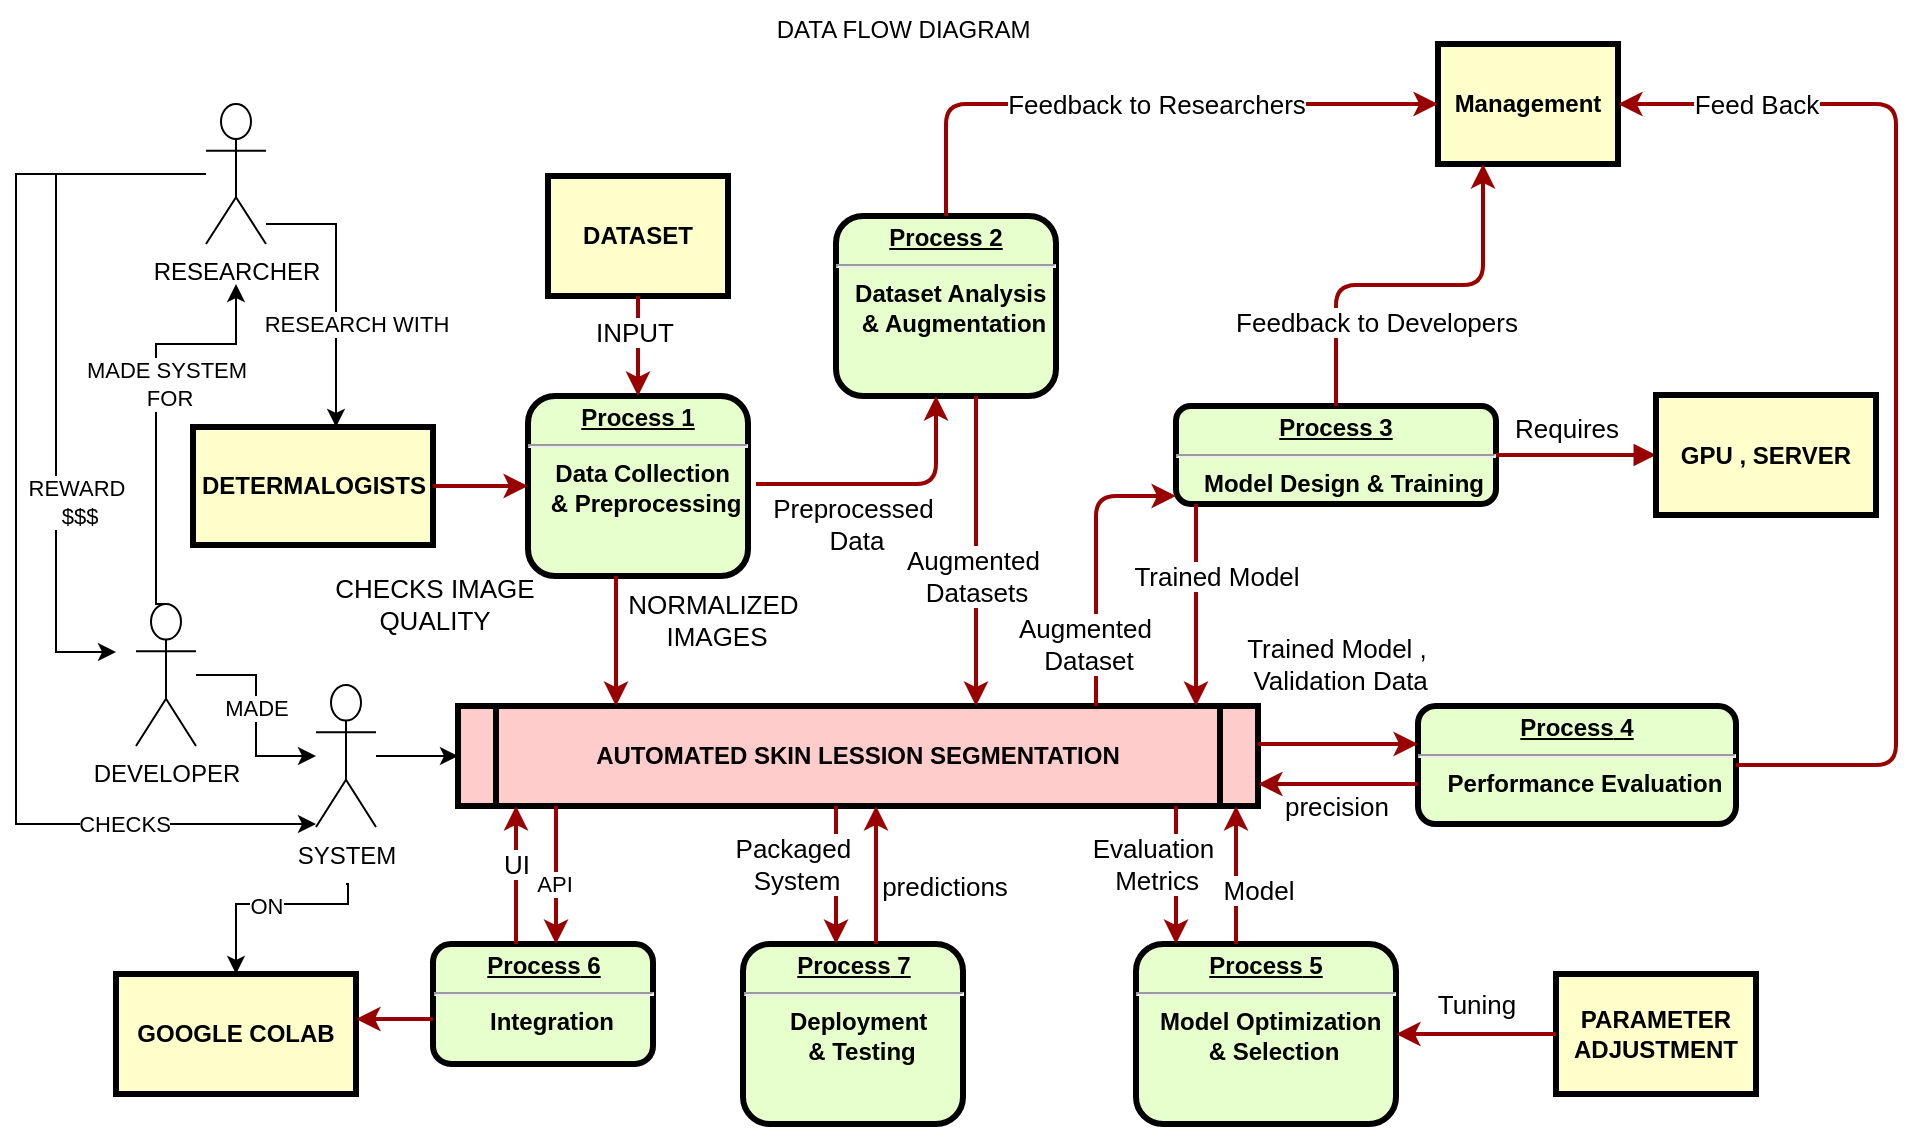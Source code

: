 <mxfile version="27.0.9">
  <diagram name="Page-1" id="c7558073-3199-34d8-9f00-42111426c3f3">
    <mxGraphModel dx="2077" dy="562" grid="1" gridSize="10" guides="1" tooltips="1" connect="1" arrows="1" fold="1" page="1" pageScale="1" pageWidth="826" pageHeight="1169" background="none" math="0" shadow="0">
      <root>
        <mxCell id="0" />
        <mxCell id="1" parent="0" />
        <mxCell id="2" value="&lt;p style=&quot;margin: 0px; margin-top: 4px; text-align: center; text-decoration: underline;&quot;&gt;&lt;strong&gt;Process 1&lt;br&gt;&lt;/strong&gt;&lt;/p&gt;&lt;hr&gt;&lt;p style=&quot;margin: 0px; margin-left: 8px;&quot;&gt;Data Collection&amp;nbsp;&lt;/p&gt;&lt;p style=&quot;margin: 0px; margin-left: 8px;&quot;&gt;&amp;amp; Preprocessing&lt;/p&gt;" style="verticalAlign=middle;align=center;overflow=fill;fontSize=12;fontFamily=Helvetica;html=1;rounded=1;fontStyle=1;strokeWidth=3;fillColor=#E6FFCC" parent="1" vertex="1">
          <mxGeometry x="236" y="236" width="110" height="90" as="geometry" />
        </mxCell>
        <mxCell id="3" value="DATASET" style="whiteSpace=wrap;align=center;verticalAlign=middle;fontStyle=1;strokeWidth=3;fillColor=#FFFFCC" parent="1" vertex="1">
          <mxGeometry x="246" y="126" width="90" height="60" as="geometry" />
        </mxCell>
        <mxCell id="4" value="DETERMALOGISTS" style="whiteSpace=wrap;align=center;verticalAlign=middle;fontStyle=1;strokeWidth=3;fillColor=#FFFFCC" parent="1" vertex="1">
          <mxGeometry x="68.5" y="251.5" width="120" height="59" as="geometry" />
        </mxCell>
        <mxCell id="5" value="AUTOMATED SKIN LESSION SEGMENTATION" style="shape=process;whiteSpace=wrap;align=center;verticalAlign=middle;size=0.048;fontStyle=1;strokeWidth=3;fillColor=#FFCCCC" parent="1" vertex="1">
          <mxGeometry x="201.0" y="391" width="400" height="50" as="geometry" />
        </mxCell>
        <mxCell id="6" value="&lt;p style=&quot;margin: 0px; margin-top: 4px; text-align: center; text-decoration: underline;&quot;&gt;&lt;strong&gt;Process 2&lt;br&gt;&lt;/strong&gt;&lt;/p&gt;&lt;hr&gt;&lt;p style=&quot;margin: 0px; margin-left: 8px;&quot;&gt;Dataset Analysis&amp;nbsp;&lt;/p&gt;&lt;p style=&quot;margin: 0px; margin-left: 8px;&quot;&gt;&amp;amp; Augmentation&lt;/p&gt;" style="verticalAlign=middle;align=center;overflow=fill;fontSize=12;fontFamily=Helvetica;html=1;rounded=1;fontStyle=1;strokeWidth=3;fillColor=#E6FFCC" parent="1" vertex="1">
          <mxGeometry x="390" y="146" width="110" height="90" as="geometry" />
        </mxCell>
        <mxCell id="7" value="&lt;p style=&quot;margin: 0px; margin-top: 4px; text-align: center; text-decoration: underline;&quot;&gt;&lt;strong&gt;&lt;strong&gt;Process&lt;/strong&gt;&amp;nbsp;4&lt;br&gt;&lt;/strong&gt;&lt;/p&gt;&lt;hr&gt;&lt;p style=&quot;margin: 0px; margin-left: 8px;&quot;&gt;Performance Evaluation&lt;/p&gt;" style="verticalAlign=middle;align=center;overflow=fill;fontSize=12;fontFamily=Helvetica;html=1;rounded=1;fontStyle=1;strokeWidth=3;fillColor=#E6FFCC" parent="1" vertex="1">
          <mxGeometry x="681" y="391" width="159" height="59" as="geometry" />
        </mxCell>
        <mxCell id="8" value="&lt;p style=&quot;margin: 0px; margin-top: 4px; text-align: center; text-decoration: underline;&quot;&gt;&lt;strong&gt;&lt;strong&gt;Process&lt;/strong&gt;&amp;nbsp;3&lt;/strong&gt;&lt;/p&gt;&lt;hr&gt;&lt;p style=&quot;margin: 0px; margin-left: 8px;&quot;&gt;Model Design &amp;amp; Training&lt;/p&gt;" style="verticalAlign=middle;align=center;overflow=fill;fontSize=12;fontFamily=Helvetica;html=1;rounded=1;fontStyle=1;strokeWidth=3;fillColor=#E6FFCC" parent="1" vertex="1">
          <mxGeometry x="560" y="241" width="160" height="49" as="geometry" />
        </mxCell>
        <mxCell id="9" value="&lt;p style=&quot;margin: 0px; margin-top: 4px; text-align: center; text-decoration: underline;&quot;&gt;&lt;strong&gt;&lt;strong&gt;Process&lt;/strong&gt; 5&lt;br&gt;&lt;/strong&gt;&lt;/p&gt;&lt;hr&gt;&lt;p style=&quot;margin: 0px; margin-left: 8px;&quot;&gt;Model Optimization&amp;nbsp;&lt;/p&gt;&lt;p style=&quot;margin: 0px; margin-left: 8px;&quot;&gt;&amp;amp; Selection&lt;/p&gt;" style="verticalAlign=middle;align=center;overflow=fill;fontSize=12;fontFamily=Helvetica;html=1;rounded=1;fontStyle=1;strokeWidth=3;fillColor=#E6FFCC" parent="1" vertex="1">
          <mxGeometry x="540" y="510" width="130" height="90" as="geometry" />
        </mxCell>
        <mxCell id="10" value="&lt;p style=&quot;margin: 0px; margin-top: 4px; text-align: center; text-decoration: underline;&quot;&gt;&lt;strong&gt;&lt;strong&gt;Process&lt;/strong&gt; 6&lt;br&gt;&lt;/strong&gt;&lt;/p&gt;&lt;hr&gt;&lt;p style=&quot;margin: 0px; margin-left: 8px;&quot;&gt;Integration&lt;/p&gt;" style="verticalAlign=middle;align=center;overflow=fill;fontSize=12;fontFamily=Helvetica;html=1;rounded=1;fontStyle=1;strokeWidth=3;fillColor=#E6FFCC" parent="1" vertex="1">
          <mxGeometry x="188.5" y="510" width="110" height="60" as="geometry" />
        </mxCell>
        <mxCell id="12" value="Management" style="whiteSpace=wrap;align=center;verticalAlign=middle;fontStyle=1;strokeWidth=3;fillColor=#FFFFCC" parent="1" vertex="1">
          <mxGeometry x="691" y="60.0" width="90" height="60" as="geometry" />
        </mxCell>
        <mxCell id="14" value="GOOGLE COLAB" style="whiteSpace=wrap;align=center;verticalAlign=middle;fontStyle=1;strokeWidth=3;fillColor=#FFFFCC" parent="1" vertex="1">
          <mxGeometry x="30" y="525" width="120" height="60" as="geometry" />
        </mxCell>
        <mxCell id="15" value="PARAMETER&#xa;ADJUSTMENT" style="whiteSpace=wrap;align=center;verticalAlign=middle;fontStyle=1;strokeWidth=3;fillColor=#FFFFCC" parent="1" vertex="1">
          <mxGeometry x="750" y="525" width="100" height="60" as="geometry" />
        </mxCell>
        <mxCell id="36" value="" style="edgeStyle=none;noEdgeStyle=1;strokeColor=#990000;strokeWidth=2" parent="1" source="3" target="2" edge="1">
          <mxGeometry width="100" height="100" relative="1" as="geometry">
            <mxPoint x="20" y="250" as="sourcePoint" />
            <mxPoint x="120" y="150" as="targetPoint" />
          </mxGeometry>
        </mxCell>
        <mxCell id="aRvCxM4vxno5nXq38fl0-96" value="INPUT" style="edgeLabel;html=1;align=center;verticalAlign=middle;resizable=0;points=[];fontSize=13;" vertex="1" connectable="0" parent="36">
          <mxGeometry x="-0.28" y="-2" relative="1" as="geometry">
            <mxPoint as="offset" />
          </mxGeometry>
        </mxCell>
        <mxCell id="37" value="" style="edgeStyle=none;noEdgeStyle=1;strokeColor=#990000;strokeWidth=2" parent="1" source="4" target="2" edge="1">
          <mxGeometry width="100" height="100" relative="1" as="geometry">
            <mxPoint x="280" y="190" as="sourcePoint" />
            <mxPoint x="380" y="90" as="targetPoint" />
          </mxGeometry>
        </mxCell>
        <mxCell id="aRvCxM4vxno5nXq38fl0-98" value="CHECKS IMAGE&lt;div&gt;QUALITY&lt;/div&gt;" style="edgeLabel;html=1;align=center;verticalAlign=middle;resizable=0;points=[];fontSize=13;" vertex="1" connectable="0" parent="37">
          <mxGeometry x="-0.25" relative="1" as="geometry">
            <mxPoint x="-18" y="59" as="offset" />
          </mxGeometry>
        </mxCell>
        <mxCell id="11" value="&lt;p style=&quot;margin: 0px; margin-top: 4px; text-align: center; text-decoration: underline;&quot;&gt;&lt;strong&gt;&lt;strong&gt;Process&lt;/strong&gt; 7&lt;br&gt;&lt;/strong&gt;&lt;/p&gt;&lt;hr&gt;&lt;p style=&quot;margin: 0px; margin-left: 8px;&quot;&gt;Deployment&amp;nbsp;&lt;/p&gt;&lt;p style=&quot;margin: 0px; margin-left: 8px;&quot;&gt;&amp;amp; Testing&lt;/p&gt;" style="verticalAlign=middle;align=center;overflow=fill;fontSize=12;fontFamily=Helvetica;html=1;rounded=1;fontStyle=1;strokeWidth=3;fillColor=#E6FFCC" parent="1" vertex="1">
          <mxGeometry x="343.5" y="510" width="110" height="90" as="geometry" />
        </mxCell>
        <mxCell id="56" value="" style="edgeStyle=elbowEdgeStyle;elbow=horizontal;strokeColor=#990000;strokeWidth=2" parent="1" source="2" target="5" edge="1">
          <mxGeometry width="100" height="100" relative="1" as="geometry">
            <mxPoint x="50" y="500" as="sourcePoint" />
            <mxPoint x="150" y="400" as="targetPoint" />
            <Array as="points">
              <mxPoint x="280" y="360" />
            </Array>
          </mxGeometry>
        </mxCell>
        <mxCell id="aRvCxM4vxno5nXq38fl0-97" value="NORMALIZED&amp;nbsp;&lt;div&gt;IMAGES&lt;/div&gt;" style="edgeLabel;html=1;align=center;verticalAlign=middle;resizable=0;points=[];fontSize=13;" vertex="1" connectable="0" parent="56">
          <mxGeometry x="-0.323" y="-1" relative="1" as="geometry">
            <mxPoint x="51" as="offset" />
          </mxGeometry>
        </mxCell>
        <mxCell id="58" value="" style="edgeStyle=elbowEdgeStyle;elbow=horizontal;strokeColor=#990000;strokeWidth=2" parent="1" target="6" edge="1">
          <mxGeometry width="100" height="100" relative="1" as="geometry">
            <mxPoint x="350" y="280" as="sourcePoint" />
            <mxPoint x="480" y="270" as="targetPoint" />
            <Array as="points">
              <mxPoint x="440" y="310" />
            </Array>
          </mxGeometry>
        </mxCell>
        <mxCell id="aRvCxM4vxno5nXq38fl0-99" value="Preprocessed&amp;nbsp;&lt;div&gt;Data&lt;/div&gt;" style="edgeLabel;html=1;align=center;verticalAlign=middle;resizable=0;points=[];fontSize=13;" vertex="1" connectable="0" parent="58">
          <mxGeometry x="0.2" y="2" relative="1" as="geometry">
            <mxPoint x="-31" y="22" as="offset" />
          </mxGeometry>
        </mxCell>
        <mxCell id="59" value="" style="edgeStyle=elbowEdgeStyle;elbow=horizontal;strokeColor=#990000;strokeWidth=2" parent="1" source="6" target="5" edge="1">
          <mxGeometry width="100" height="100" relative="1" as="geometry">
            <mxPoint x="350" y="370" as="sourcePoint" />
            <mxPoint x="450" y="270" as="targetPoint" />
            <Array as="points">
              <mxPoint x="460" y="320" />
            </Array>
          </mxGeometry>
        </mxCell>
        <mxCell id="aRvCxM4vxno5nXq38fl0-101" value="Augmented&amp;nbsp;&lt;div&gt;Datasets&lt;/div&gt;" style="edgeLabel;html=1;align=center;verticalAlign=middle;resizable=0;points=[];fontSize=13;" vertex="1" connectable="0" parent="59">
          <mxGeometry x="-0.174" y="-4" relative="1" as="geometry">
            <mxPoint x="4" y="26" as="offset" />
          </mxGeometry>
        </mxCell>
        <mxCell id="65" value="" style="edgeStyle=elbowEdgeStyle;elbow=horizontal;strokeColor=#990000;strokeWidth=2" parent="1" source="6" target="12" edge="1">
          <mxGeometry width="100" height="100" relative="1" as="geometry">
            <mxPoint x="260" y="180.0" as="sourcePoint" />
            <mxPoint x="360" y="80.0" as="targetPoint" />
            <Array as="points">
              <mxPoint x="445" y="140" />
            </Array>
          </mxGeometry>
        </mxCell>
        <mxCell id="aRvCxM4vxno5nXq38fl0-102" value="Feedback to Researchers" style="edgeLabel;html=1;align=center;verticalAlign=middle;resizable=0;points=[];fontSize=13;" vertex="1" connectable="0" parent="65">
          <mxGeometry x="-0.265" y="-1" relative="1" as="geometry">
            <mxPoint x="50" y="-1" as="offset" />
          </mxGeometry>
        </mxCell>
        <mxCell id="66" value="" style="edgeStyle=elbowEdgeStyle;elbow=vertical;entryX=0.25;entryY=1;strokeColor=#990000;strokeWidth=2" parent="1" source="8" target="12" edge="1">
          <mxGeometry width="100" height="100" relative="1" as="geometry">
            <mxPoint x="530" y="250" as="sourcePoint" />
            <mxPoint x="630" y="150" as="targetPoint" />
          </mxGeometry>
        </mxCell>
        <mxCell id="aRvCxM4vxno5nXq38fl0-108" value="&lt;span style=&quot;font-size: 13px;&quot;&gt;Feedback to Developers&lt;/span&gt;" style="edgeLabel;html=1;align=center;verticalAlign=middle;resizable=0;points=[];" vertex="1" connectable="0" parent="66">
          <mxGeometry x="-0.568" relative="1" as="geometry">
            <mxPoint x="20" as="offset" />
          </mxGeometry>
        </mxCell>
        <mxCell id="67" value="" style="edgeStyle=elbowEdgeStyle;elbow=horizontal;strokeColor=#990000;strokeWidth=2" parent="1" source="7" target="12" edge="1">
          <mxGeometry width="100" height="100" relative="1" as="geometry">
            <mxPoint x="660.0" y="360" as="sourcePoint" />
            <mxPoint x="760.0" y="260" as="targetPoint" />
            <Array as="points">
              <mxPoint x="920" y="250" />
            </Array>
          </mxGeometry>
        </mxCell>
        <mxCell id="aRvCxM4vxno5nXq38fl0-111" value="Feed Back" style="edgeLabel;html=1;align=center;verticalAlign=middle;resizable=0;points=[];fontSize=13;" vertex="1" connectable="0" parent="67">
          <mxGeometry x="-0.394" y="2" relative="1" as="geometry">
            <mxPoint x="-68" y="-244" as="offset" />
          </mxGeometry>
        </mxCell>
        <mxCell id="68" value="" style="edgeStyle=elbowEdgeStyle;elbow=horizontal;strokeColor=#990000;strokeWidth=2" parent="1" source="8" target="5" edge="1">
          <mxGeometry width="100" height="100" relative="1" as="geometry">
            <mxPoint x="570" y="380" as="sourcePoint" />
            <mxPoint x="510" y="250" as="targetPoint" />
            <Array as="points">
              <mxPoint x="570" y="360" />
            </Array>
          </mxGeometry>
        </mxCell>
        <mxCell id="aRvCxM4vxno5nXq38fl0-104" value="&lt;font style=&quot;font-size: 13px;&quot;&gt;Trained Model&lt;/font&gt;" style="edgeLabel;html=1;align=center;verticalAlign=middle;resizable=0;points=[];" vertex="1" connectable="0" parent="68">
          <mxGeometry x="-0.228" y="-2" relative="1" as="geometry">
            <mxPoint x="12" y="-3" as="offset" />
          </mxGeometry>
        </mxCell>
        <mxCell id="69" value="" style="edgeStyle=segmentEdgeStyle;strokeColor=#990000;strokeWidth=2" parent="1" source="5" target="8" edge="1">
          <mxGeometry width="100" height="100" relative="1" as="geometry">
            <mxPoint x="340" y="360" as="sourcePoint" />
            <mxPoint x="440" y="260" as="targetPoint" />
            <Array as="points">
              <mxPoint x="520" y="286" />
            </Array>
          </mxGeometry>
        </mxCell>
        <mxCell id="aRvCxM4vxno5nXq38fl0-103" value="&lt;font&gt;Augmented&amp;nbsp;&lt;/font&gt;&lt;div&gt;&lt;font&gt;Dataset&lt;/font&gt;&lt;/div&gt;" style="edgeLabel;html=1;align=center;verticalAlign=middle;resizable=0;points=[];fontSize=13;" vertex="1" connectable="0" parent="69">
          <mxGeometry x="-0.379" y="4" relative="1" as="geometry">
            <mxPoint y="14" as="offset" />
          </mxGeometry>
        </mxCell>
        <mxCell id="72" value="" style="edgeStyle=elbowEdgeStyle;elbow=vertical;strokeColor=#990000;strokeWidth=2" parent="1" source="5" target="7" edge="1">
          <mxGeometry width="100" height="100" relative="1" as="geometry">
            <mxPoint x="500" y="500" as="sourcePoint" />
            <mxPoint x="600" y="400" as="targetPoint" />
            <Array as="points">
              <mxPoint x="650" y="410" />
            </Array>
          </mxGeometry>
        </mxCell>
        <mxCell id="aRvCxM4vxno5nXq38fl0-109" value="&lt;font style=&quot;font-size: 13px;&quot;&gt;Trained Model ,&lt;/font&gt;&lt;div&gt;&lt;font style=&quot;font-size: 13px;&quot;&gt;&amp;nbsp;Validation Data&lt;/font&gt;&lt;/div&gt;" style="edgeLabel;html=1;align=center;verticalAlign=middle;resizable=0;points=[];" vertex="1" connectable="0" parent="72">
          <mxGeometry x="-0.35" y="-6" relative="1" as="geometry">
            <mxPoint x="13" y="-46" as="offset" />
          </mxGeometry>
        </mxCell>
        <mxCell id="73" value="" style="edgeStyle=elbowEdgeStyle;elbow=vertical;strokeColor=#990000;strokeWidth=2" parent="1" source="7" target="5" edge="1">
          <mxGeometry width="100" height="100" relative="1" as="geometry">
            <mxPoint x="460" y="500" as="sourcePoint" />
            <mxPoint x="560" y="400" as="targetPoint" />
            <Array as="points">
              <mxPoint x="650" y="430" />
            </Array>
          </mxGeometry>
        </mxCell>
        <mxCell id="aRvCxM4vxno5nXq38fl0-110" value="precision" style="edgeLabel;html=1;align=center;verticalAlign=middle;resizable=0;points=[];fontSize=13;" vertex="1" connectable="0" parent="73">
          <mxGeometry x="0.075" y="2" relative="1" as="geometry">
            <mxPoint x="2" y="9" as="offset" />
          </mxGeometry>
        </mxCell>
        <mxCell id="76" value="" style="edgeStyle=elbowEdgeStyle;elbow=horizontal;strokeColor=#990000;strokeWidth=2" parent="1" source="9" target="5" edge="1">
          <mxGeometry width="100" height="100" relative="1" as="geometry">
            <mxPoint x="420" y="580" as="sourcePoint" />
            <mxPoint x="520" y="480" as="targetPoint" />
            <Array as="points">
              <mxPoint x="590" y="470" />
            </Array>
          </mxGeometry>
        </mxCell>
        <mxCell id="aRvCxM4vxno5nXq38fl0-113" value="Model" style="edgeLabel;html=1;align=center;verticalAlign=middle;resizable=0;points=[];fontSize=13;" vertex="1" connectable="0" parent="76">
          <mxGeometry x="-0.217" y="-3" relative="1" as="geometry">
            <mxPoint x="8" as="offset" />
          </mxGeometry>
        </mxCell>
        <mxCell id="77" value="" style="edgeStyle=elbowEdgeStyle;elbow=vertical;strokeColor=#990000;strokeWidth=2" parent="1" source="5" target="9" edge="1">
          <mxGeometry width="100" height="100" relative="1" as="geometry">
            <mxPoint x="400" y="590" as="sourcePoint" />
            <mxPoint x="500" y="490" as="targetPoint" />
            <Array as="points">
              <mxPoint x="560" y="480" />
            </Array>
          </mxGeometry>
        </mxCell>
        <mxCell id="aRvCxM4vxno5nXq38fl0-112" value="Evaluation&amp;nbsp;&lt;div&gt;Metrics&lt;/div&gt;" style="edgeLabel;html=1;align=center;verticalAlign=middle;resizable=0;points=[];fontSize=13;" vertex="1" connectable="0" parent="77">
          <mxGeometry x="-0.159" y="1" relative="1" as="geometry">
            <mxPoint x="-11" as="offset" />
          </mxGeometry>
        </mxCell>
        <mxCell id="78" value="" style="edgeStyle=elbowEdgeStyle;elbow=horizontal;strokeColor=#990000;strokeWidth=2" parent="1" source="15" target="9" edge="1">
          <mxGeometry width="100" height="100" relative="1" as="geometry">
            <mxPoint x="430" y="700" as="sourcePoint" />
            <mxPoint x="530" y="600" as="targetPoint" />
          </mxGeometry>
        </mxCell>
        <mxCell id="aRvCxM4vxno5nXq38fl0-114" value="&lt;font style=&quot;font-size: 13px;&quot;&gt;Tuning&lt;/font&gt;" style="edgeLabel;html=1;align=center;verticalAlign=middle;resizable=0;points=[];" vertex="1" connectable="0" parent="78">
          <mxGeometry x="-0.4" y="-1" relative="1" as="geometry">
            <mxPoint x="-16" y="-14" as="offset" />
          </mxGeometry>
        </mxCell>
        <mxCell id="87" value="" style="edgeStyle=elbowEdgeStyle;elbow=vertical;strokeColor=#990000;strokeWidth=2" parent="1" source="10" target="14" edge="1">
          <mxGeometry width="100" height="100" relative="1" as="geometry">
            <mxPoint x="70" y="740" as="sourcePoint" />
            <mxPoint x="170" y="640" as="targetPoint" />
          </mxGeometry>
        </mxCell>
        <mxCell id="88" value="" style="edgeStyle=elbowEdgeStyle;elbow=vertical;strokeColor=#990000;strokeWidth=2" parent="1" source="5" target="11" edge="1">
          <mxGeometry width="100" height="100" relative="1" as="geometry">
            <mxPoint x="50" y="500" as="sourcePoint" />
            <mxPoint x="150" y="400" as="targetPoint" />
            <Array as="points">
              <mxPoint x="390" y="470" />
            </Array>
          </mxGeometry>
        </mxCell>
        <mxCell id="aRvCxM4vxno5nXq38fl0-117" value="&lt;font style=&quot;font-size: 13px;&quot;&gt;Packaged&amp;nbsp;&lt;/font&gt;&lt;div&gt;&lt;font style=&quot;font-size: 13px;&quot;&gt;System&lt;/font&gt;&lt;/div&gt;" style="edgeLabel;html=1;align=center;verticalAlign=middle;resizable=0;points=[];" vertex="1" connectable="0" parent="88">
          <mxGeometry x="0.159" relative="1" as="geometry">
            <mxPoint x="-20" y="-11" as="offset" />
          </mxGeometry>
        </mxCell>
        <mxCell id="89" value="" style="edgeStyle=elbowEdgeStyle;elbow=horizontal;strokeColor=#990000;strokeWidth=2" parent="1" source="11" target="5" edge="1">
          <mxGeometry width="100" height="100" relative="1" as="geometry">
            <mxPoint x="60.0" y="510" as="sourcePoint" />
            <mxPoint x="160.0" y="410" as="targetPoint" />
            <Array as="points">
              <mxPoint x="410" y="470" />
            </Array>
          </mxGeometry>
        </mxCell>
        <mxCell id="aRvCxM4vxno5nXq38fl0-120" value="&lt;font style=&quot;font-size: 13px;&quot;&gt;predictions&lt;/font&gt;" style="edgeLabel;html=1;align=center;verticalAlign=middle;resizable=0;points=[];" vertex="1" connectable="0" parent="89">
          <mxGeometry x="-0.159" y="-1" relative="1" as="geometry">
            <mxPoint x="33" as="offset" />
          </mxGeometry>
        </mxCell>
        <mxCell id="92" value="" style="edgeStyle=elbowEdgeStyle;elbow=vertical;strokeColor=#990000;strokeWidth=2" parent="1" source="5" target="10" edge="1">
          <mxGeometry width="100" height="100" relative="1" as="geometry">
            <mxPoint x="30.0" y="500" as="sourcePoint" />
            <mxPoint x="130.0" y="400" as="targetPoint" />
            <Array as="points">
              <mxPoint x="250" y="470" />
            </Array>
          </mxGeometry>
        </mxCell>
        <mxCell id="aRvCxM4vxno5nXq38fl0-115" value="API" style="edgeLabel;html=1;align=center;verticalAlign=middle;resizable=0;points=[];" vertex="1" connectable="0" parent="92">
          <mxGeometry x="0.275" y="-1" relative="1" as="geometry">
            <mxPoint y="-5" as="offset" />
          </mxGeometry>
        </mxCell>
        <mxCell id="93" value="" style="edgeStyle=elbowEdgeStyle;elbow=horizontal;strokeColor=#990000;strokeWidth=2" parent="1" source="10" target="5" edge="1">
          <mxGeometry width="100" height="100" relative="1" as="geometry">
            <mxPoint x="40" y="510" as="sourcePoint" />
            <mxPoint x="140" y="410" as="targetPoint" />
            <Array as="points">
              <mxPoint x="230" y="470" />
            </Array>
          </mxGeometry>
        </mxCell>
        <mxCell id="aRvCxM4vxno5nXq38fl0-121" value="UI" style="edgeLabel;html=1;align=center;verticalAlign=middle;resizable=0;points=[];fontSize=13;" vertex="1" connectable="0" parent="93">
          <mxGeometry x="-0.13" y="4" relative="1" as="geometry">
            <mxPoint x="4" y="-10" as="offset" />
          </mxGeometry>
        </mxCell>
        <mxCell id="aRvCxM4vxno5nXq38fl0-106" value="" style="edgeStyle=orthogonalEdgeStyle;rounded=0;orthogonalLoop=1;jettySize=auto;html=1;strokeWidth=2;strokeColor=light-dark(#990000,#EDEDED);endArrow=none;startFill=1;startArrow=block;endFill=1;" edge="1" parent="1" source="aRvCxM4vxno5nXq38fl0-105" target="8">
          <mxGeometry relative="1" as="geometry" />
        </mxCell>
        <mxCell id="aRvCxM4vxno5nXq38fl0-107" value="&lt;font style=&quot;font-size: 13px;&quot;&gt;Requires&lt;/font&gt;" style="edgeLabel;html=1;align=center;verticalAlign=middle;resizable=0;points=[];" vertex="1" connectable="0" parent="aRvCxM4vxno5nXq38fl0-106">
          <mxGeometry x="0.125" relative="1" as="geometry">
            <mxPoint y="-14" as="offset" />
          </mxGeometry>
        </mxCell>
        <mxCell id="aRvCxM4vxno5nXq38fl0-105" value="GPU , SERVER" style="whiteSpace=wrap;align=center;verticalAlign=middle;fontStyle=1;strokeWidth=3;fillColor=#FFFFCC" vertex="1" parent="1">
          <mxGeometry x="800" y="235.5" width="110" height="60" as="geometry" />
        </mxCell>
        <mxCell id="aRvCxM4vxno5nXq38fl0-125" value="" style="edgeStyle=orthogonalEdgeStyle;rounded=0;orthogonalLoop=1;jettySize=auto;html=1;" edge="1" parent="1" source="aRvCxM4vxno5nXq38fl0-122" target="5">
          <mxGeometry relative="1" as="geometry" />
        </mxCell>
        <mxCell id="aRvCxM4vxno5nXq38fl0-129" value="" style="edgeStyle=orthogonalEdgeStyle;rounded=0;orthogonalLoop=1;jettySize=auto;html=1;" edge="1" parent="1" target="14">
          <mxGeometry relative="1" as="geometry">
            <mxPoint x="145" y="480" as="sourcePoint" />
            <Array as="points">
              <mxPoint x="146" y="480" />
              <mxPoint x="146" y="490" />
              <mxPoint x="90" y="490" />
            </Array>
          </mxGeometry>
        </mxCell>
        <mxCell id="aRvCxM4vxno5nXq38fl0-130" value="ON" style="edgeLabel;html=1;align=center;verticalAlign=middle;resizable=0;points=[];" vertex="1" connectable="0" parent="aRvCxM4vxno5nXq38fl0-129">
          <mxGeometry x="0.02" y="1" relative="1" as="geometry">
            <mxPoint as="offset" />
          </mxGeometry>
        </mxCell>
        <mxCell id="aRvCxM4vxno5nXq38fl0-122" value="SYSTEM" style="shape=umlActor;verticalLabelPosition=bottom;verticalAlign=top;html=1;outlineConnect=0;" vertex="1" parent="1">
          <mxGeometry x="130" y="380.5" width="30" height="71" as="geometry" />
        </mxCell>
        <mxCell id="aRvCxM4vxno5nXq38fl0-127" value="" style="edgeStyle=orthogonalEdgeStyle;rounded=0;orthogonalLoop=1;jettySize=auto;html=1;" edge="1" parent="1" source="aRvCxM4vxno5nXq38fl0-123" target="aRvCxM4vxno5nXq38fl0-122">
          <mxGeometry relative="1" as="geometry" />
        </mxCell>
        <mxCell id="aRvCxM4vxno5nXq38fl0-128" value="MADE" style="edgeLabel;html=1;align=center;verticalAlign=middle;resizable=0;points=[];" vertex="1" connectable="0" parent="aRvCxM4vxno5nXq38fl0-127">
          <mxGeometry x="-0.582" y="-2" relative="1" as="geometry">
            <mxPoint x="9" y="14" as="offset" />
          </mxGeometry>
        </mxCell>
        <mxCell id="aRvCxM4vxno5nXq38fl0-131" value="" style="edgeStyle=orthogonalEdgeStyle;rounded=0;orthogonalLoop=1;jettySize=auto;html=1;exitX=0.5;exitY=0;exitDx=0;exitDy=0;exitPerimeter=0;" edge="1" parent="1" source="aRvCxM4vxno5nXq38fl0-123">
          <mxGeometry relative="1" as="geometry">
            <mxPoint x="90" y="180" as="targetPoint" />
            <Array as="points">
              <mxPoint x="50" y="340" />
              <mxPoint x="50" y="210" />
              <mxPoint x="90" y="210" />
            </Array>
          </mxGeometry>
        </mxCell>
        <mxCell id="aRvCxM4vxno5nXq38fl0-132" value="MADE SYSTEM&lt;div&gt;&amp;nbsp;FOR&lt;/div&gt;" style="edgeLabel;html=1;align=center;verticalAlign=middle;resizable=0;points=[];" vertex="1" connectable="0" parent="aRvCxM4vxno5nXq38fl0-131">
          <mxGeometry x="0.463" y="-1" relative="1" as="geometry">
            <mxPoint x="-10" y="19" as="offset" />
          </mxGeometry>
        </mxCell>
        <mxCell id="aRvCxM4vxno5nXq38fl0-123" value="DEVELOPER" style="shape=umlActor;verticalLabelPosition=bottom;verticalAlign=top;html=1;outlineConnect=0;" vertex="1" parent="1">
          <mxGeometry x="40" y="340" width="30" height="71" as="geometry" />
        </mxCell>
        <mxCell id="aRvCxM4vxno5nXq38fl0-133" value="" style="edgeStyle=orthogonalEdgeStyle;rounded=0;orthogonalLoop=1;jettySize=auto;html=1;" edge="1" parent="1" source="aRvCxM4vxno5nXq38fl0-124" target="4">
          <mxGeometry relative="1" as="geometry">
            <Array as="points">
              <mxPoint x="140" y="150" />
            </Array>
          </mxGeometry>
        </mxCell>
        <mxCell id="aRvCxM4vxno5nXq38fl0-134" value="RESEARCH WITH" style="edgeLabel;html=1;align=center;verticalAlign=middle;resizable=0;points=[];" vertex="1" connectable="0" parent="aRvCxM4vxno5nXq38fl0-133">
          <mxGeometry x="0.536" y="-2" relative="1" as="geometry">
            <mxPoint x="12" y="-20" as="offset" />
          </mxGeometry>
        </mxCell>
        <mxCell id="aRvCxM4vxno5nXq38fl0-136" value="" style="edgeStyle=orthogonalEdgeStyle;rounded=0;orthogonalLoop=1;jettySize=auto;html=1;" edge="1" parent="1" source="aRvCxM4vxno5nXq38fl0-124" target="aRvCxM4vxno5nXq38fl0-122">
          <mxGeometry relative="1" as="geometry">
            <mxPoint x="40" y="125" as="targetPoint" />
            <Array as="points">
              <mxPoint x="-20" y="125" />
              <mxPoint x="-20" y="450" />
            </Array>
          </mxGeometry>
        </mxCell>
        <mxCell id="aRvCxM4vxno5nXq38fl0-137" value="CHECKS" style="edgeLabel;html=1;align=center;verticalAlign=middle;resizable=0;points=[];" vertex="1" connectable="0" parent="aRvCxM4vxno5nXq38fl0-136">
          <mxGeometry x="0.663" relative="1" as="geometry">
            <mxPoint as="offset" />
          </mxGeometry>
        </mxCell>
        <mxCell id="aRvCxM4vxno5nXq38fl0-139" value="" style="edgeStyle=orthogonalEdgeStyle;rounded=0;orthogonalLoop=1;jettySize=auto;html=1;" edge="1" parent="1" source="aRvCxM4vxno5nXq38fl0-124">
          <mxGeometry relative="1" as="geometry">
            <mxPoint x="30" y="364" as="targetPoint" />
            <Array as="points">
              <mxPoint y="125" />
              <mxPoint y="364" />
            </Array>
          </mxGeometry>
        </mxCell>
        <mxCell id="aRvCxM4vxno5nXq38fl0-140" value="REWARD&lt;div&gt;&amp;nbsp;$$$&lt;/div&gt;" style="edgeLabel;html=1;align=center;verticalAlign=middle;resizable=0;points=[];" vertex="1" connectable="0" parent="aRvCxM4vxno5nXq38fl0-139">
          <mxGeometry x="0.402" y="-4" relative="1" as="geometry">
            <mxPoint x="14" y="-2" as="offset" />
          </mxGeometry>
        </mxCell>
        <mxCell id="aRvCxM4vxno5nXq38fl0-124" value="RESEARCHER" style="shape=umlActor;verticalLabelPosition=bottom;verticalAlign=top;html=1;outlineConnect=0;" vertex="1" parent="1">
          <mxGeometry x="75" y="90" width="30" height="70" as="geometry" />
        </mxCell>
        <mxCell id="aRvCxM4vxno5nXq38fl0-141" value="DATA FLOW DIAGRAM&amp;nbsp;" style="text;html=1;align=center;verticalAlign=middle;resizable=0;points=[];autosize=1;strokeColor=none;fillColor=none;" vertex="1" parent="1">
          <mxGeometry x="350" y="38" width="150" height="30" as="geometry" />
        </mxCell>
      </root>
    </mxGraphModel>
  </diagram>
</mxfile>
